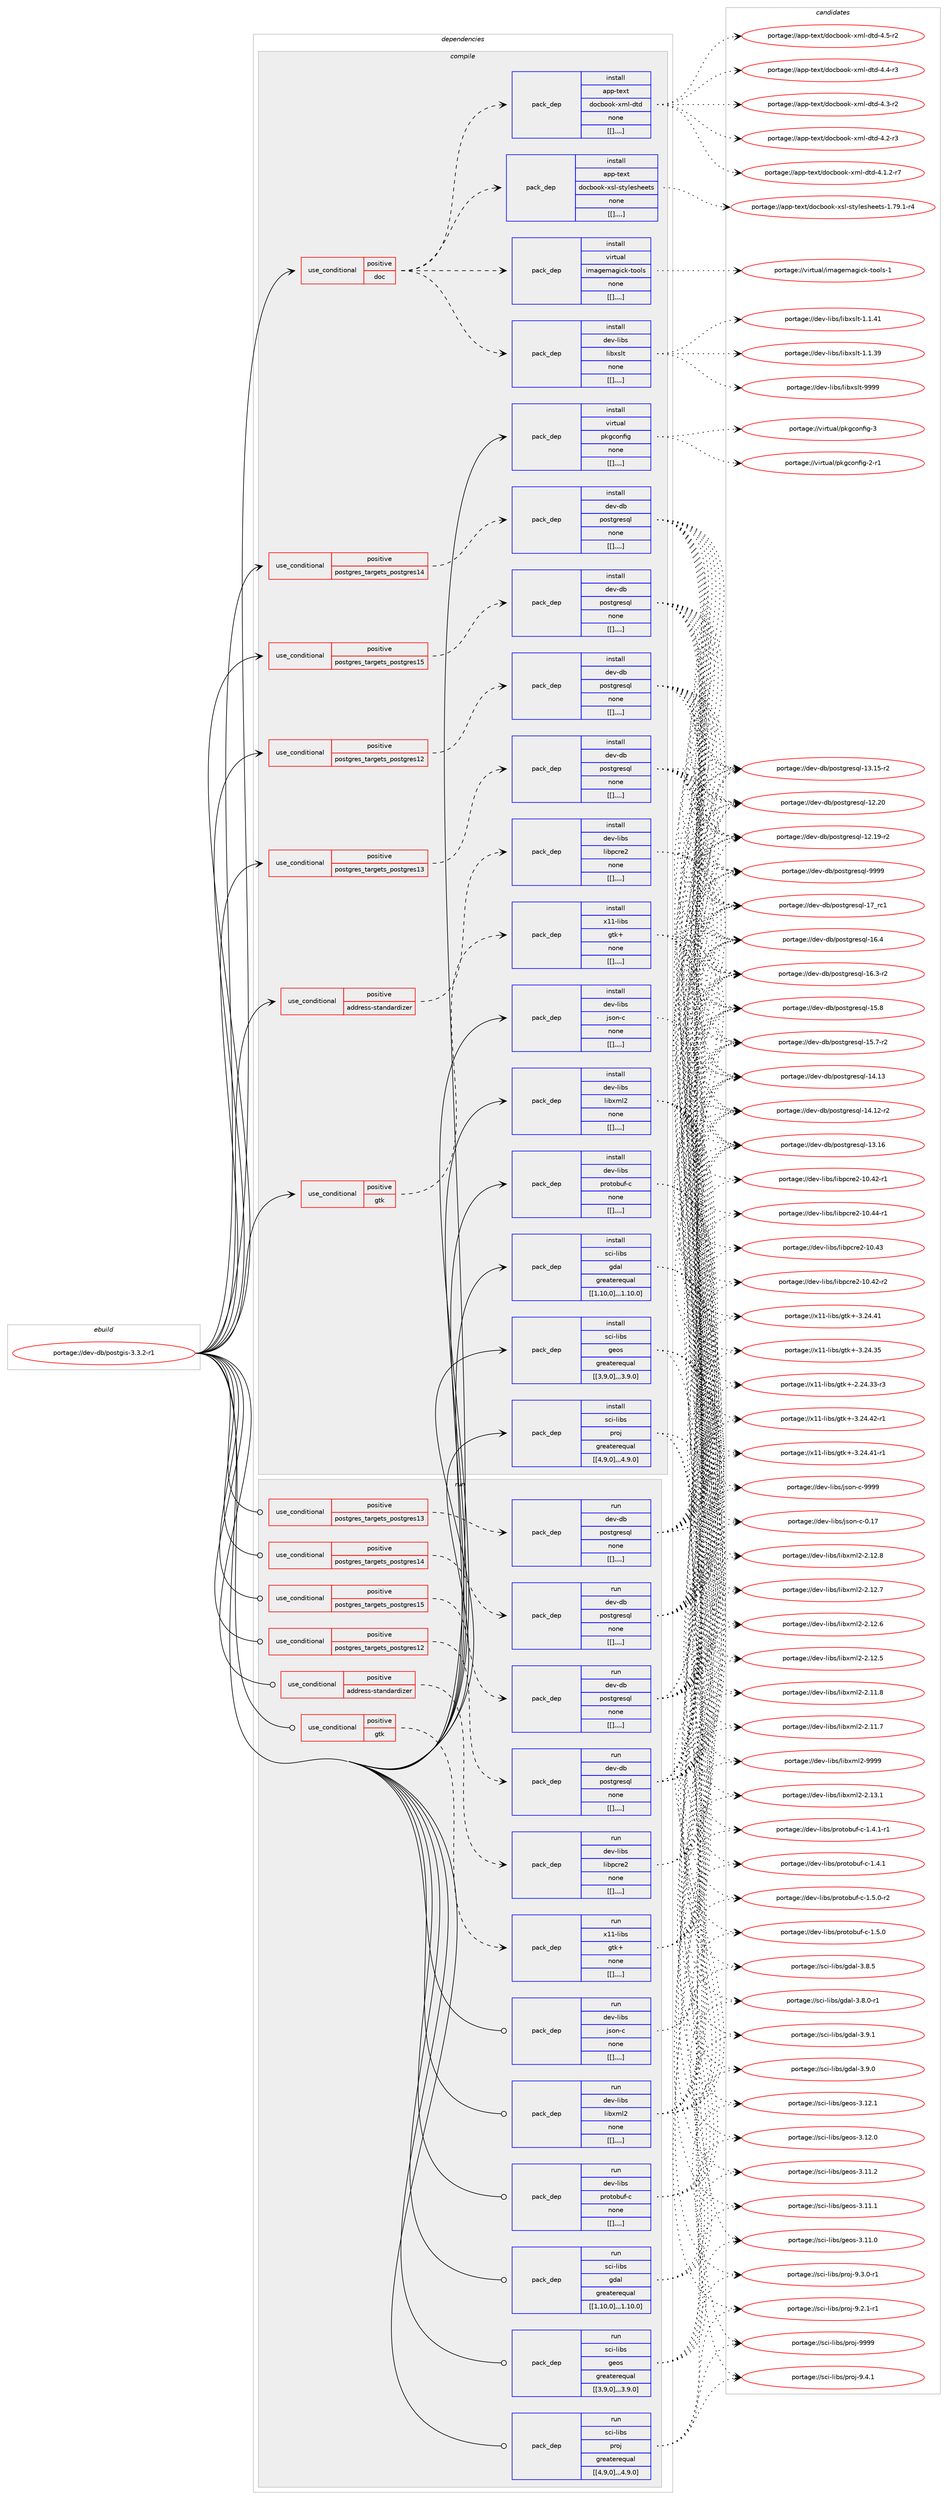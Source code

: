 digraph prolog {

# *************
# Graph options
# *************

newrank=true;
concentrate=true;
compound=true;
graph [rankdir=LR,fontname=Helvetica,fontsize=10,ranksep=1.5];#, ranksep=2.5, nodesep=0.2];
edge  [arrowhead=vee];
node  [fontname=Helvetica,fontsize=10];

# **********
# The ebuild
# **********

subgraph cluster_leftcol {
color=gray;
label=<<i>ebuild</i>>;
id [label="portage://dev-db/postgis-3.3.2-r1", color=red, width=4, href="../dev-db/postgis-3.3.2-r1.svg"];
}

# ****************
# The dependencies
# ****************

subgraph cluster_midcol {
color=gray;
label=<<i>dependencies</i>>;
subgraph cluster_compile {
fillcolor="#eeeeee";
style=filled;
label=<<i>compile</i>>;
subgraph cond18303 {
dependency69371 [label=<<TABLE BORDER="0" CELLBORDER="1" CELLSPACING="0" CELLPADDING="4"><TR><TD ROWSPAN="3" CELLPADDING="10">use_conditional</TD></TR><TR><TD>positive</TD></TR><TR><TD>address-standardizer</TD></TR></TABLE>>, shape=none, color=red];
subgraph pack50121 {
dependency69372 [label=<<TABLE BORDER="0" CELLBORDER="1" CELLSPACING="0" CELLPADDING="4" WIDTH="220"><TR><TD ROWSPAN="6" CELLPADDING="30">pack_dep</TD></TR><TR><TD WIDTH="110">install</TD></TR><TR><TD>dev-libs</TD></TR><TR><TD>libpcre2</TD></TR><TR><TD>none</TD></TR><TR><TD>[[],,,,]</TD></TR></TABLE>>, shape=none, color=blue];
}
dependency69371:e -> dependency69372:w [weight=20,style="dashed",arrowhead="vee"];
}
id:e -> dependency69371:w [weight=20,style="solid",arrowhead="vee"];
subgraph cond18304 {
dependency69373 [label=<<TABLE BORDER="0" CELLBORDER="1" CELLSPACING="0" CELLPADDING="4"><TR><TD ROWSPAN="3" CELLPADDING="10">use_conditional</TD></TR><TR><TD>positive</TD></TR><TR><TD>doc</TD></TR></TABLE>>, shape=none, color=red];
subgraph pack50122 {
dependency69374 [label=<<TABLE BORDER="0" CELLBORDER="1" CELLSPACING="0" CELLPADDING="4" WIDTH="220"><TR><TD ROWSPAN="6" CELLPADDING="30">pack_dep</TD></TR><TR><TD WIDTH="110">install</TD></TR><TR><TD>app-text</TD></TR><TR><TD>docbook-xsl-stylesheets</TD></TR><TR><TD>none</TD></TR><TR><TD>[[],,,,]</TD></TR></TABLE>>, shape=none, color=blue];
}
dependency69373:e -> dependency69374:w [weight=20,style="dashed",arrowhead="vee"];
subgraph pack50123 {
dependency69375 [label=<<TABLE BORDER="0" CELLBORDER="1" CELLSPACING="0" CELLPADDING="4" WIDTH="220"><TR><TD ROWSPAN="6" CELLPADDING="30">pack_dep</TD></TR><TR><TD WIDTH="110">install</TD></TR><TR><TD>app-text</TD></TR><TR><TD>docbook-xml-dtd</TD></TR><TR><TD>none</TD></TR><TR><TD>[[],,,,]</TD></TR></TABLE>>, shape=none, color=blue];
}
dependency69373:e -> dependency69375:w [weight=20,style="dashed",arrowhead="vee"];
subgraph pack50124 {
dependency69376 [label=<<TABLE BORDER="0" CELLBORDER="1" CELLSPACING="0" CELLPADDING="4" WIDTH="220"><TR><TD ROWSPAN="6" CELLPADDING="30">pack_dep</TD></TR><TR><TD WIDTH="110">install</TD></TR><TR><TD>dev-libs</TD></TR><TR><TD>libxslt</TD></TR><TR><TD>none</TD></TR><TR><TD>[[],,,,]</TD></TR></TABLE>>, shape=none, color=blue];
}
dependency69373:e -> dependency69376:w [weight=20,style="dashed",arrowhead="vee"];
subgraph pack50125 {
dependency69377 [label=<<TABLE BORDER="0" CELLBORDER="1" CELLSPACING="0" CELLPADDING="4" WIDTH="220"><TR><TD ROWSPAN="6" CELLPADDING="30">pack_dep</TD></TR><TR><TD WIDTH="110">install</TD></TR><TR><TD>virtual</TD></TR><TR><TD>imagemagick-tools</TD></TR><TR><TD>none</TD></TR><TR><TD>[[],,,,]</TD></TR></TABLE>>, shape=none, color=blue];
}
dependency69373:e -> dependency69377:w [weight=20,style="dashed",arrowhead="vee"];
}
id:e -> dependency69373:w [weight=20,style="solid",arrowhead="vee"];
subgraph cond18305 {
dependency69378 [label=<<TABLE BORDER="0" CELLBORDER="1" CELLSPACING="0" CELLPADDING="4"><TR><TD ROWSPAN="3" CELLPADDING="10">use_conditional</TD></TR><TR><TD>positive</TD></TR><TR><TD>gtk</TD></TR></TABLE>>, shape=none, color=red];
subgraph pack50126 {
dependency69379 [label=<<TABLE BORDER="0" CELLBORDER="1" CELLSPACING="0" CELLPADDING="4" WIDTH="220"><TR><TD ROWSPAN="6" CELLPADDING="30">pack_dep</TD></TR><TR><TD WIDTH="110">install</TD></TR><TR><TD>x11-libs</TD></TR><TR><TD>gtk+</TD></TR><TR><TD>none</TD></TR><TR><TD>[[],,,,]</TD></TR></TABLE>>, shape=none, color=blue];
}
dependency69378:e -> dependency69379:w [weight=20,style="dashed",arrowhead="vee"];
}
id:e -> dependency69378:w [weight=20,style="solid",arrowhead="vee"];
subgraph cond18306 {
dependency69380 [label=<<TABLE BORDER="0" CELLBORDER="1" CELLSPACING="0" CELLPADDING="4"><TR><TD ROWSPAN="3" CELLPADDING="10">use_conditional</TD></TR><TR><TD>positive</TD></TR><TR><TD>postgres_targets_postgres12</TD></TR></TABLE>>, shape=none, color=red];
subgraph pack50127 {
dependency69381 [label=<<TABLE BORDER="0" CELLBORDER="1" CELLSPACING="0" CELLPADDING="4" WIDTH="220"><TR><TD ROWSPAN="6" CELLPADDING="30">pack_dep</TD></TR><TR><TD WIDTH="110">install</TD></TR><TR><TD>dev-db</TD></TR><TR><TD>postgresql</TD></TR><TR><TD>none</TD></TR><TR><TD>[[],,,,]</TD></TR></TABLE>>, shape=none, color=blue];
}
dependency69380:e -> dependency69381:w [weight=20,style="dashed",arrowhead="vee"];
}
id:e -> dependency69380:w [weight=20,style="solid",arrowhead="vee"];
subgraph cond18307 {
dependency69382 [label=<<TABLE BORDER="0" CELLBORDER="1" CELLSPACING="0" CELLPADDING="4"><TR><TD ROWSPAN="3" CELLPADDING="10">use_conditional</TD></TR><TR><TD>positive</TD></TR><TR><TD>postgres_targets_postgres13</TD></TR></TABLE>>, shape=none, color=red];
subgraph pack50128 {
dependency69383 [label=<<TABLE BORDER="0" CELLBORDER="1" CELLSPACING="0" CELLPADDING="4" WIDTH="220"><TR><TD ROWSPAN="6" CELLPADDING="30">pack_dep</TD></TR><TR><TD WIDTH="110">install</TD></TR><TR><TD>dev-db</TD></TR><TR><TD>postgresql</TD></TR><TR><TD>none</TD></TR><TR><TD>[[],,,,]</TD></TR></TABLE>>, shape=none, color=blue];
}
dependency69382:e -> dependency69383:w [weight=20,style="dashed",arrowhead="vee"];
}
id:e -> dependency69382:w [weight=20,style="solid",arrowhead="vee"];
subgraph cond18308 {
dependency69384 [label=<<TABLE BORDER="0" CELLBORDER="1" CELLSPACING="0" CELLPADDING="4"><TR><TD ROWSPAN="3" CELLPADDING="10">use_conditional</TD></TR><TR><TD>positive</TD></TR><TR><TD>postgres_targets_postgres14</TD></TR></TABLE>>, shape=none, color=red];
subgraph pack50129 {
dependency69385 [label=<<TABLE BORDER="0" CELLBORDER="1" CELLSPACING="0" CELLPADDING="4" WIDTH="220"><TR><TD ROWSPAN="6" CELLPADDING="30">pack_dep</TD></TR><TR><TD WIDTH="110">install</TD></TR><TR><TD>dev-db</TD></TR><TR><TD>postgresql</TD></TR><TR><TD>none</TD></TR><TR><TD>[[],,,,]</TD></TR></TABLE>>, shape=none, color=blue];
}
dependency69384:e -> dependency69385:w [weight=20,style="dashed",arrowhead="vee"];
}
id:e -> dependency69384:w [weight=20,style="solid",arrowhead="vee"];
subgraph cond18309 {
dependency69386 [label=<<TABLE BORDER="0" CELLBORDER="1" CELLSPACING="0" CELLPADDING="4"><TR><TD ROWSPAN="3" CELLPADDING="10">use_conditional</TD></TR><TR><TD>positive</TD></TR><TR><TD>postgres_targets_postgres15</TD></TR></TABLE>>, shape=none, color=red];
subgraph pack50130 {
dependency69387 [label=<<TABLE BORDER="0" CELLBORDER="1" CELLSPACING="0" CELLPADDING="4" WIDTH="220"><TR><TD ROWSPAN="6" CELLPADDING="30">pack_dep</TD></TR><TR><TD WIDTH="110">install</TD></TR><TR><TD>dev-db</TD></TR><TR><TD>postgresql</TD></TR><TR><TD>none</TD></TR><TR><TD>[[],,,,]</TD></TR></TABLE>>, shape=none, color=blue];
}
dependency69386:e -> dependency69387:w [weight=20,style="dashed",arrowhead="vee"];
}
id:e -> dependency69386:w [weight=20,style="solid",arrowhead="vee"];
subgraph pack50131 {
dependency69388 [label=<<TABLE BORDER="0" CELLBORDER="1" CELLSPACING="0" CELLPADDING="4" WIDTH="220"><TR><TD ROWSPAN="6" CELLPADDING="30">pack_dep</TD></TR><TR><TD WIDTH="110">install</TD></TR><TR><TD>dev-libs</TD></TR><TR><TD>json-c</TD></TR><TR><TD>none</TD></TR><TR><TD>[[],,,,]</TD></TR></TABLE>>, shape=none, color=blue];
}
id:e -> dependency69388:w [weight=20,style="solid",arrowhead="vee"];
subgraph pack50132 {
dependency69389 [label=<<TABLE BORDER="0" CELLBORDER="1" CELLSPACING="0" CELLPADDING="4" WIDTH="220"><TR><TD ROWSPAN="6" CELLPADDING="30">pack_dep</TD></TR><TR><TD WIDTH="110">install</TD></TR><TR><TD>dev-libs</TD></TR><TR><TD>libxml2</TD></TR><TR><TD>none</TD></TR><TR><TD>[[],,,,]</TD></TR></TABLE>>, shape=none, color=blue];
}
id:e -> dependency69389:w [weight=20,style="solid",arrowhead="vee"];
subgraph pack50133 {
dependency69390 [label=<<TABLE BORDER="0" CELLBORDER="1" CELLSPACING="0" CELLPADDING="4" WIDTH="220"><TR><TD ROWSPAN="6" CELLPADDING="30">pack_dep</TD></TR><TR><TD WIDTH="110">install</TD></TR><TR><TD>dev-libs</TD></TR><TR><TD>protobuf-c</TD></TR><TR><TD>none</TD></TR><TR><TD>[[],,,,]</TD></TR></TABLE>>, shape=none, color=blue];
}
id:e -> dependency69390:w [weight=20,style="solid",arrowhead="vee"];
subgraph pack50134 {
dependency69391 [label=<<TABLE BORDER="0" CELLBORDER="1" CELLSPACING="0" CELLPADDING="4" WIDTH="220"><TR><TD ROWSPAN="6" CELLPADDING="30">pack_dep</TD></TR><TR><TD WIDTH="110">install</TD></TR><TR><TD>sci-libs</TD></TR><TR><TD>gdal</TD></TR><TR><TD>greaterequal</TD></TR><TR><TD>[[1,10,0],,,1.10.0]</TD></TR></TABLE>>, shape=none, color=blue];
}
id:e -> dependency69391:w [weight=20,style="solid",arrowhead="vee"];
subgraph pack50135 {
dependency69392 [label=<<TABLE BORDER="0" CELLBORDER="1" CELLSPACING="0" CELLPADDING="4" WIDTH="220"><TR><TD ROWSPAN="6" CELLPADDING="30">pack_dep</TD></TR><TR><TD WIDTH="110">install</TD></TR><TR><TD>sci-libs</TD></TR><TR><TD>geos</TD></TR><TR><TD>greaterequal</TD></TR><TR><TD>[[3,9,0],,,3.9.0]</TD></TR></TABLE>>, shape=none, color=blue];
}
id:e -> dependency69392:w [weight=20,style="solid",arrowhead="vee"];
subgraph pack50136 {
dependency69393 [label=<<TABLE BORDER="0" CELLBORDER="1" CELLSPACING="0" CELLPADDING="4" WIDTH="220"><TR><TD ROWSPAN="6" CELLPADDING="30">pack_dep</TD></TR><TR><TD WIDTH="110">install</TD></TR><TR><TD>sci-libs</TD></TR><TR><TD>proj</TD></TR><TR><TD>greaterequal</TD></TR><TR><TD>[[4,9,0],,,4.9.0]</TD></TR></TABLE>>, shape=none, color=blue];
}
id:e -> dependency69393:w [weight=20,style="solid",arrowhead="vee"];
subgraph pack50137 {
dependency69394 [label=<<TABLE BORDER="0" CELLBORDER="1" CELLSPACING="0" CELLPADDING="4" WIDTH="220"><TR><TD ROWSPAN="6" CELLPADDING="30">pack_dep</TD></TR><TR><TD WIDTH="110">install</TD></TR><TR><TD>virtual</TD></TR><TR><TD>pkgconfig</TD></TR><TR><TD>none</TD></TR><TR><TD>[[],,,,]</TD></TR></TABLE>>, shape=none, color=blue];
}
id:e -> dependency69394:w [weight=20,style="solid",arrowhead="vee"];
}
subgraph cluster_compileandrun {
fillcolor="#eeeeee";
style=filled;
label=<<i>compile and run</i>>;
}
subgraph cluster_run {
fillcolor="#eeeeee";
style=filled;
label=<<i>run</i>>;
subgraph cond18310 {
dependency69395 [label=<<TABLE BORDER="0" CELLBORDER="1" CELLSPACING="0" CELLPADDING="4"><TR><TD ROWSPAN="3" CELLPADDING="10">use_conditional</TD></TR><TR><TD>positive</TD></TR><TR><TD>address-standardizer</TD></TR></TABLE>>, shape=none, color=red];
subgraph pack50138 {
dependency69396 [label=<<TABLE BORDER="0" CELLBORDER="1" CELLSPACING="0" CELLPADDING="4" WIDTH="220"><TR><TD ROWSPAN="6" CELLPADDING="30">pack_dep</TD></TR><TR><TD WIDTH="110">run</TD></TR><TR><TD>dev-libs</TD></TR><TR><TD>libpcre2</TD></TR><TR><TD>none</TD></TR><TR><TD>[[],,,,]</TD></TR></TABLE>>, shape=none, color=blue];
}
dependency69395:e -> dependency69396:w [weight=20,style="dashed",arrowhead="vee"];
}
id:e -> dependency69395:w [weight=20,style="solid",arrowhead="odot"];
subgraph cond18311 {
dependency69397 [label=<<TABLE BORDER="0" CELLBORDER="1" CELLSPACING="0" CELLPADDING="4"><TR><TD ROWSPAN="3" CELLPADDING="10">use_conditional</TD></TR><TR><TD>positive</TD></TR><TR><TD>gtk</TD></TR></TABLE>>, shape=none, color=red];
subgraph pack50139 {
dependency69398 [label=<<TABLE BORDER="0" CELLBORDER="1" CELLSPACING="0" CELLPADDING="4" WIDTH="220"><TR><TD ROWSPAN="6" CELLPADDING="30">pack_dep</TD></TR><TR><TD WIDTH="110">run</TD></TR><TR><TD>x11-libs</TD></TR><TR><TD>gtk+</TD></TR><TR><TD>none</TD></TR><TR><TD>[[],,,,]</TD></TR></TABLE>>, shape=none, color=blue];
}
dependency69397:e -> dependency69398:w [weight=20,style="dashed",arrowhead="vee"];
}
id:e -> dependency69397:w [weight=20,style="solid",arrowhead="odot"];
subgraph cond18312 {
dependency69399 [label=<<TABLE BORDER="0" CELLBORDER="1" CELLSPACING="0" CELLPADDING="4"><TR><TD ROWSPAN="3" CELLPADDING="10">use_conditional</TD></TR><TR><TD>positive</TD></TR><TR><TD>postgres_targets_postgres12</TD></TR></TABLE>>, shape=none, color=red];
subgraph pack50140 {
dependency69400 [label=<<TABLE BORDER="0" CELLBORDER="1" CELLSPACING="0" CELLPADDING="4" WIDTH="220"><TR><TD ROWSPAN="6" CELLPADDING="30">pack_dep</TD></TR><TR><TD WIDTH="110">run</TD></TR><TR><TD>dev-db</TD></TR><TR><TD>postgresql</TD></TR><TR><TD>none</TD></TR><TR><TD>[[],,,,]</TD></TR></TABLE>>, shape=none, color=blue];
}
dependency69399:e -> dependency69400:w [weight=20,style="dashed",arrowhead="vee"];
}
id:e -> dependency69399:w [weight=20,style="solid",arrowhead="odot"];
subgraph cond18313 {
dependency69401 [label=<<TABLE BORDER="0" CELLBORDER="1" CELLSPACING="0" CELLPADDING="4"><TR><TD ROWSPAN="3" CELLPADDING="10">use_conditional</TD></TR><TR><TD>positive</TD></TR><TR><TD>postgres_targets_postgres13</TD></TR></TABLE>>, shape=none, color=red];
subgraph pack50141 {
dependency69402 [label=<<TABLE BORDER="0" CELLBORDER="1" CELLSPACING="0" CELLPADDING="4" WIDTH="220"><TR><TD ROWSPAN="6" CELLPADDING="30">pack_dep</TD></TR><TR><TD WIDTH="110">run</TD></TR><TR><TD>dev-db</TD></TR><TR><TD>postgresql</TD></TR><TR><TD>none</TD></TR><TR><TD>[[],,,,]</TD></TR></TABLE>>, shape=none, color=blue];
}
dependency69401:e -> dependency69402:w [weight=20,style="dashed",arrowhead="vee"];
}
id:e -> dependency69401:w [weight=20,style="solid",arrowhead="odot"];
subgraph cond18314 {
dependency69403 [label=<<TABLE BORDER="0" CELLBORDER="1" CELLSPACING="0" CELLPADDING="4"><TR><TD ROWSPAN="3" CELLPADDING="10">use_conditional</TD></TR><TR><TD>positive</TD></TR><TR><TD>postgres_targets_postgres14</TD></TR></TABLE>>, shape=none, color=red];
subgraph pack50142 {
dependency69404 [label=<<TABLE BORDER="0" CELLBORDER="1" CELLSPACING="0" CELLPADDING="4" WIDTH="220"><TR><TD ROWSPAN="6" CELLPADDING="30">pack_dep</TD></TR><TR><TD WIDTH="110">run</TD></TR><TR><TD>dev-db</TD></TR><TR><TD>postgresql</TD></TR><TR><TD>none</TD></TR><TR><TD>[[],,,,]</TD></TR></TABLE>>, shape=none, color=blue];
}
dependency69403:e -> dependency69404:w [weight=20,style="dashed",arrowhead="vee"];
}
id:e -> dependency69403:w [weight=20,style="solid",arrowhead="odot"];
subgraph cond18315 {
dependency69405 [label=<<TABLE BORDER="0" CELLBORDER="1" CELLSPACING="0" CELLPADDING="4"><TR><TD ROWSPAN="3" CELLPADDING="10">use_conditional</TD></TR><TR><TD>positive</TD></TR><TR><TD>postgres_targets_postgres15</TD></TR></TABLE>>, shape=none, color=red];
subgraph pack50143 {
dependency69406 [label=<<TABLE BORDER="0" CELLBORDER="1" CELLSPACING="0" CELLPADDING="4" WIDTH="220"><TR><TD ROWSPAN="6" CELLPADDING="30">pack_dep</TD></TR><TR><TD WIDTH="110">run</TD></TR><TR><TD>dev-db</TD></TR><TR><TD>postgresql</TD></TR><TR><TD>none</TD></TR><TR><TD>[[],,,,]</TD></TR></TABLE>>, shape=none, color=blue];
}
dependency69405:e -> dependency69406:w [weight=20,style="dashed",arrowhead="vee"];
}
id:e -> dependency69405:w [weight=20,style="solid",arrowhead="odot"];
subgraph pack50144 {
dependency69407 [label=<<TABLE BORDER="0" CELLBORDER="1" CELLSPACING="0" CELLPADDING="4" WIDTH="220"><TR><TD ROWSPAN="6" CELLPADDING="30">pack_dep</TD></TR><TR><TD WIDTH="110">run</TD></TR><TR><TD>dev-libs</TD></TR><TR><TD>json-c</TD></TR><TR><TD>none</TD></TR><TR><TD>[[],,,,]</TD></TR></TABLE>>, shape=none, color=blue];
}
id:e -> dependency69407:w [weight=20,style="solid",arrowhead="odot"];
subgraph pack50145 {
dependency69408 [label=<<TABLE BORDER="0" CELLBORDER="1" CELLSPACING="0" CELLPADDING="4" WIDTH="220"><TR><TD ROWSPAN="6" CELLPADDING="30">pack_dep</TD></TR><TR><TD WIDTH="110">run</TD></TR><TR><TD>dev-libs</TD></TR><TR><TD>libxml2</TD></TR><TR><TD>none</TD></TR><TR><TD>[[],,,,]</TD></TR></TABLE>>, shape=none, color=blue];
}
id:e -> dependency69408:w [weight=20,style="solid",arrowhead="odot"];
subgraph pack50146 {
dependency69409 [label=<<TABLE BORDER="0" CELLBORDER="1" CELLSPACING="0" CELLPADDING="4" WIDTH="220"><TR><TD ROWSPAN="6" CELLPADDING="30">pack_dep</TD></TR><TR><TD WIDTH="110">run</TD></TR><TR><TD>dev-libs</TD></TR><TR><TD>protobuf-c</TD></TR><TR><TD>none</TD></TR><TR><TD>[[],,,,]</TD></TR></TABLE>>, shape=none, color=blue];
}
id:e -> dependency69409:w [weight=20,style="solid",arrowhead="odot"];
subgraph pack50147 {
dependency69410 [label=<<TABLE BORDER="0" CELLBORDER="1" CELLSPACING="0" CELLPADDING="4" WIDTH="220"><TR><TD ROWSPAN="6" CELLPADDING="30">pack_dep</TD></TR><TR><TD WIDTH="110">run</TD></TR><TR><TD>sci-libs</TD></TR><TR><TD>gdal</TD></TR><TR><TD>greaterequal</TD></TR><TR><TD>[[1,10,0],,,1.10.0]</TD></TR></TABLE>>, shape=none, color=blue];
}
id:e -> dependency69410:w [weight=20,style="solid",arrowhead="odot"];
subgraph pack50148 {
dependency69411 [label=<<TABLE BORDER="0" CELLBORDER="1" CELLSPACING="0" CELLPADDING="4" WIDTH="220"><TR><TD ROWSPAN="6" CELLPADDING="30">pack_dep</TD></TR><TR><TD WIDTH="110">run</TD></TR><TR><TD>sci-libs</TD></TR><TR><TD>geos</TD></TR><TR><TD>greaterequal</TD></TR><TR><TD>[[3,9,0],,,3.9.0]</TD></TR></TABLE>>, shape=none, color=blue];
}
id:e -> dependency69411:w [weight=20,style="solid",arrowhead="odot"];
subgraph pack50149 {
dependency69412 [label=<<TABLE BORDER="0" CELLBORDER="1" CELLSPACING="0" CELLPADDING="4" WIDTH="220"><TR><TD ROWSPAN="6" CELLPADDING="30">pack_dep</TD></TR><TR><TD WIDTH="110">run</TD></TR><TR><TD>sci-libs</TD></TR><TR><TD>proj</TD></TR><TR><TD>greaterequal</TD></TR><TR><TD>[[4,9,0],,,4.9.0]</TD></TR></TABLE>>, shape=none, color=blue];
}
id:e -> dependency69412:w [weight=20,style="solid",arrowhead="odot"];
}
}

# **************
# The candidates
# **************

subgraph cluster_choices {
rank=same;
color=gray;
label=<<i>candidates</i>>;

subgraph choice50121 {
color=black;
nodesep=1;
choice1001011184510810598115471081059811299114101504549484652524511449 [label="portage://dev-libs/libpcre2-10.44-r1", color=red, width=4,href="../dev-libs/libpcre2-10.44-r1.svg"];
choice100101118451081059811547108105981129911410150454948465251 [label="portage://dev-libs/libpcre2-10.43", color=red, width=4,href="../dev-libs/libpcre2-10.43.svg"];
choice1001011184510810598115471081059811299114101504549484652504511450 [label="portage://dev-libs/libpcre2-10.42-r2", color=red, width=4,href="../dev-libs/libpcre2-10.42-r2.svg"];
choice1001011184510810598115471081059811299114101504549484652504511449 [label="portage://dev-libs/libpcre2-10.42-r1", color=red, width=4,href="../dev-libs/libpcre2-10.42-r1.svg"];
dependency69372:e -> choice1001011184510810598115471081059811299114101504549484652524511449:w [style=dotted,weight="100"];
dependency69372:e -> choice100101118451081059811547108105981129911410150454948465251:w [style=dotted,weight="100"];
dependency69372:e -> choice1001011184510810598115471081059811299114101504549484652504511450:w [style=dotted,weight="100"];
dependency69372:e -> choice1001011184510810598115471081059811299114101504549484652504511449:w [style=dotted,weight="100"];
}
subgraph choice50122 {
color=black;
nodesep=1;
choice97112112451161011201164710011199981111111074512011510845115116121108101115104101101116115454946555746494511452 [label="portage://app-text/docbook-xsl-stylesheets-1.79.1-r4", color=red, width=4,href="../app-text/docbook-xsl-stylesheets-1.79.1-r4.svg"];
dependency69374:e -> choice97112112451161011201164710011199981111111074512011510845115116121108101115104101101116115454946555746494511452:w [style=dotted,weight="100"];
}
subgraph choice50123 {
color=black;
nodesep=1;
choice97112112451161011201164710011199981111111074512010910845100116100455246534511450 [label="portage://app-text/docbook-xml-dtd-4.5-r2", color=red, width=4,href="../app-text/docbook-xml-dtd-4.5-r2.svg"];
choice97112112451161011201164710011199981111111074512010910845100116100455246524511451 [label="portage://app-text/docbook-xml-dtd-4.4-r3", color=red, width=4,href="../app-text/docbook-xml-dtd-4.4-r3.svg"];
choice97112112451161011201164710011199981111111074512010910845100116100455246514511450 [label="portage://app-text/docbook-xml-dtd-4.3-r2", color=red, width=4,href="../app-text/docbook-xml-dtd-4.3-r2.svg"];
choice97112112451161011201164710011199981111111074512010910845100116100455246504511451 [label="portage://app-text/docbook-xml-dtd-4.2-r3", color=red, width=4,href="../app-text/docbook-xml-dtd-4.2-r3.svg"];
choice971121124511610112011647100111999811111110745120109108451001161004552464946504511455 [label="portage://app-text/docbook-xml-dtd-4.1.2-r7", color=red, width=4,href="../app-text/docbook-xml-dtd-4.1.2-r7.svg"];
dependency69375:e -> choice97112112451161011201164710011199981111111074512010910845100116100455246534511450:w [style=dotted,weight="100"];
dependency69375:e -> choice97112112451161011201164710011199981111111074512010910845100116100455246524511451:w [style=dotted,weight="100"];
dependency69375:e -> choice97112112451161011201164710011199981111111074512010910845100116100455246514511450:w [style=dotted,weight="100"];
dependency69375:e -> choice97112112451161011201164710011199981111111074512010910845100116100455246504511451:w [style=dotted,weight="100"];
dependency69375:e -> choice971121124511610112011647100111999811111110745120109108451001161004552464946504511455:w [style=dotted,weight="100"];
}
subgraph choice50124 {
color=black;
nodesep=1;
choice100101118451081059811547108105981201151081164557575757 [label="portage://dev-libs/libxslt-9999", color=red, width=4,href="../dev-libs/libxslt-9999.svg"];
choice1001011184510810598115471081059812011510811645494649465249 [label="portage://dev-libs/libxslt-1.1.41", color=red, width=4,href="../dev-libs/libxslt-1.1.41.svg"];
choice1001011184510810598115471081059812011510811645494649465157 [label="portage://dev-libs/libxslt-1.1.39", color=red, width=4,href="../dev-libs/libxslt-1.1.39.svg"];
dependency69376:e -> choice100101118451081059811547108105981201151081164557575757:w [style=dotted,weight="100"];
dependency69376:e -> choice1001011184510810598115471081059812011510811645494649465249:w [style=dotted,weight="100"];
dependency69376:e -> choice1001011184510810598115471081059812011510811645494649465157:w [style=dotted,weight="100"];
}
subgraph choice50125 {
color=black;
nodesep=1;
choice1181051141161179710847105109971031011099710310599107451161111111081154549 [label="portage://virtual/imagemagick-tools-1", color=red, width=4,href="../virtual/imagemagick-tools-1.svg"];
dependency69377:e -> choice1181051141161179710847105109971031011099710310599107451161111111081154549:w [style=dotted,weight="100"];
}
subgraph choice50126 {
color=black;
nodesep=1;
choice12049494510810598115471031161074345514650524652504511449 [label="portage://x11-libs/gtk+-3.24.42-r1", color=red, width=4,href="../x11-libs/gtk+-3.24.42-r1.svg"];
choice12049494510810598115471031161074345514650524652494511449 [label="portage://x11-libs/gtk+-3.24.41-r1", color=red, width=4,href="../x11-libs/gtk+-3.24.41-r1.svg"];
choice1204949451081059811547103116107434551465052465249 [label="portage://x11-libs/gtk+-3.24.41", color=red, width=4,href="../x11-libs/gtk+-3.24.41.svg"];
choice1204949451081059811547103116107434551465052465153 [label="portage://x11-libs/gtk+-3.24.35", color=red, width=4,href="../x11-libs/gtk+-3.24.35.svg"];
choice12049494510810598115471031161074345504650524651514511451 [label="portage://x11-libs/gtk+-2.24.33-r3", color=red, width=4,href="../x11-libs/gtk+-2.24.33-r3.svg"];
dependency69379:e -> choice12049494510810598115471031161074345514650524652504511449:w [style=dotted,weight="100"];
dependency69379:e -> choice12049494510810598115471031161074345514650524652494511449:w [style=dotted,weight="100"];
dependency69379:e -> choice1204949451081059811547103116107434551465052465249:w [style=dotted,weight="100"];
dependency69379:e -> choice1204949451081059811547103116107434551465052465153:w [style=dotted,weight="100"];
dependency69379:e -> choice12049494510810598115471031161074345504650524651514511451:w [style=dotted,weight="100"];
}
subgraph choice50127 {
color=black;
nodesep=1;
choice1001011184510098471121111151161031141011151131084557575757 [label="portage://dev-db/postgresql-9999", color=red, width=4,href="../dev-db/postgresql-9999.svg"];
choice100101118451009847112111115116103114101115113108454955951149949 [label="portage://dev-db/postgresql-17_rc1", color=red, width=4,href="../dev-db/postgresql-17_rc1.svg"];
choice1001011184510098471121111151161031141011151131084549544652 [label="portage://dev-db/postgresql-16.4", color=red, width=4,href="../dev-db/postgresql-16.4.svg"];
choice10010111845100984711211111511610311410111511310845495446514511450 [label="portage://dev-db/postgresql-16.3-r2", color=red, width=4,href="../dev-db/postgresql-16.3-r2.svg"];
choice1001011184510098471121111151161031141011151131084549534656 [label="portage://dev-db/postgresql-15.8", color=red, width=4,href="../dev-db/postgresql-15.8.svg"];
choice10010111845100984711211111511610311410111511310845495346554511450 [label="portage://dev-db/postgresql-15.7-r2", color=red, width=4,href="../dev-db/postgresql-15.7-r2.svg"];
choice100101118451009847112111115116103114101115113108454952464951 [label="portage://dev-db/postgresql-14.13", color=red, width=4,href="../dev-db/postgresql-14.13.svg"];
choice1001011184510098471121111151161031141011151131084549524649504511450 [label="portage://dev-db/postgresql-14.12-r2", color=red, width=4,href="../dev-db/postgresql-14.12-r2.svg"];
choice100101118451009847112111115116103114101115113108454951464954 [label="portage://dev-db/postgresql-13.16", color=red, width=4,href="../dev-db/postgresql-13.16.svg"];
choice1001011184510098471121111151161031141011151131084549514649534511450 [label="portage://dev-db/postgresql-13.15-r2", color=red, width=4,href="../dev-db/postgresql-13.15-r2.svg"];
choice100101118451009847112111115116103114101115113108454950465048 [label="portage://dev-db/postgresql-12.20", color=red, width=4,href="../dev-db/postgresql-12.20.svg"];
choice1001011184510098471121111151161031141011151131084549504649574511450 [label="portage://dev-db/postgresql-12.19-r2", color=red, width=4,href="../dev-db/postgresql-12.19-r2.svg"];
dependency69381:e -> choice1001011184510098471121111151161031141011151131084557575757:w [style=dotted,weight="100"];
dependency69381:e -> choice100101118451009847112111115116103114101115113108454955951149949:w [style=dotted,weight="100"];
dependency69381:e -> choice1001011184510098471121111151161031141011151131084549544652:w [style=dotted,weight="100"];
dependency69381:e -> choice10010111845100984711211111511610311410111511310845495446514511450:w [style=dotted,weight="100"];
dependency69381:e -> choice1001011184510098471121111151161031141011151131084549534656:w [style=dotted,weight="100"];
dependency69381:e -> choice10010111845100984711211111511610311410111511310845495346554511450:w [style=dotted,weight="100"];
dependency69381:e -> choice100101118451009847112111115116103114101115113108454952464951:w [style=dotted,weight="100"];
dependency69381:e -> choice1001011184510098471121111151161031141011151131084549524649504511450:w [style=dotted,weight="100"];
dependency69381:e -> choice100101118451009847112111115116103114101115113108454951464954:w [style=dotted,weight="100"];
dependency69381:e -> choice1001011184510098471121111151161031141011151131084549514649534511450:w [style=dotted,weight="100"];
dependency69381:e -> choice100101118451009847112111115116103114101115113108454950465048:w [style=dotted,weight="100"];
dependency69381:e -> choice1001011184510098471121111151161031141011151131084549504649574511450:w [style=dotted,weight="100"];
}
subgraph choice50128 {
color=black;
nodesep=1;
choice1001011184510098471121111151161031141011151131084557575757 [label="portage://dev-db/postgresql-9999", color=red, width=4,href="../dev-db/postgresql-9999.svg"];
choice100101118451009847112111115116103114101115113108454955951149949 [label="portage://dev-db/postgresql-17_rc1", color=red, width=4,href="../dev-db/postgresql-17_rc1.svg"];
choice1001011184510098471121111151161031141011151131084549544652 [label="portage://dev-db/postgresql-16.4", color=red, width=4,href="../dev-db/postgresql-16.4.svg"];
choice10010111845100984711211111511610311410111511310845495446514511450 [label="portage://dev-db/postgresql-16.3-r2", color=red, width=4,href="../dev-db/postgresql-16.3-r2.svg"];
choice1001011184510098471121111151161031141011151131084549534656 [label="portage://dev-db/postgresql-15.8", color=red, width=4,href="../dev-db/postgresql-15.8.svg"];
choice10010111845100984711211111511610311410111511310845495346554511450 [label="portage://dev-db/postgresql-15.7-r2", color=red, width=4,href="../dev-db/postgresql-15.7-r2.svg"];
choice100101118451009847112111115116103114101115113108454952464951 [label="portage://dev-db/postgresql-14.13", color=red, width=4,href="../dev-db/postgresql-14.13.svg"];
choice1001011184510098471121111151161031141011151131084549524649504511450 [label="portage://dev-db/postgresql-14.12-r2", color=red, width=4,href="../dev-db/postgresql-14.12-r2.svg"];
choice100101118451009847112111115116103114101115113108454951464954 [label="portage://dev-db/postgresql-13.16", color=red, width=4,href="../dev-db/postgresql-13.16.svg"];
choice1001011184510098471121111151161031141011151131084549514649534511450 [label="portage://dev-db/postgresql-13.15-r2", color=red, width=4,href="../dev-db/postgresql-13.15-r2.svg"];
choice100101118451009847112111115116103114101115113108454950465048 [label="portage://dev-db/postgresql-12.20", color=red, width=4,href="../dev-db/postgresql-12.20.svg"];
choice1001011184510098471121111151161031141011151131084549504649574511450 [label="portage://dev-db/postgresql-12.19-r2", color=red, width=4,href="../dev-db/postgresql-12.19-r2.svg"];
dependency69383:e -> choice1001011184510098471121111151161031141011151131084557575757:w [style=dotted,weight="100"];
dependency69383:e -> choice100101118451009847112111115116103114101115113108454955951149949:w [style=dotted,weight="100"];
dependency69383:e -> choice1001011184510098471121111151161031141011151131084549544652:w [style=dotted,weight="100"];
dependency69383:e -> choice10010111845100984711211111511610311410111511310845495446514511450:w [style=dotted,weight="100"];
dependency69383:e -> choice1001011184510098471121111151161031141011151131084549534656:w [style=dotted,weight="100"];
dependency69383:e -> choice10010111845100984711211111511610311410111511310845495346554511450:w [style=dotted,weight="100"];
dependency69383:e -> choice100101118451009847112111115116103114101115113108454952464951:w [style=dotted,weight="100"];
dependency69383:e -> choice1001011184510098471121111151161031141011151131084549524649504511450:w [style=dotted,weight="100"];
dependency69383:e -> choice100101118451009847112111115116103114101115113108454951464954:w [style=dotted,weight="100"];
dependency69383:e -> choice1001011184510098471121111151161031141011151131084549514649534511450:w [style=dotted,weight="100"];
dependency69383:e -> choice100101118451009847112111115116103114101115113108454950465048:w [style=dotted,weight="100"];
dependency69383:e -> choice1001011184510098471121111151161031141011151131084549504649574511450:w [style=dotted,weight="100"];
}
subgraph choice50129 {
color=black;
nodesep=1;
choice1001011184510098471121111151161031141011151131084557575757 [label="portage://dev-db/postgresql-9999", color=red, width=4,href="../dev-db/postgresql-9999.svg"];
choice100101118451009847112111115116103114101115113108454955951149949 [label="portage://dev-db/postgresql-17_rc1", color=red, width=4,href="../dev-db/postgresql-17_rc1.svg"];
choice1001011184510098471121111151161031141011151131084549544652 [label="portage://dev-db/postgresql-16.4", color=red, width=4,href="../dev-db/postgresql-16.4.svg"];
choice10010111845100984711211111511610311410111511310845495446514511450 [label="portage://dev-db/postgresql-16.3-r2", color=red, width=4,href="../dev-db/postgresql-16.3-r2.svg"];
choice1001011184510098471121111151161031141011151131084549534656 [label="portage://dev-db/postgresql-15.8", color=red, width=4,href="../dev-db/postgresql-15.8.svg"];
choice10010111845100984711211111511610311410111511310845495346554511450 [label="portage://dev-db/postgresql-15.7-r2", color=red, width=4,href="../dev-db/postgresql-15.7-r2.svg"];
choice100101118451009847112111115116103114101115113108454952464951 [label="portage://dev-db/postgresql-14.13", color=red, width=4,href="../dev-db/postgresql-14.13.svg"];
choice1001011184510098471121111151161031141011151131084549524649504511450 [label="portage://dev-db/postgresql-14.12-r2", color=red, width=4,href="../dev-db/postgresql-14.12-r2.svg"];
choice100101118451009847112111115116103114101115113108454951464954 [label="portage://dev-db/postgresql-13.16", color=red, width=4,href="../dev-db/postgresql-13.16.svg"];
choice1001011184510098471121111151161031141011151131084549514649534511450 [label="portage://dev-db/postgresql-13.15-r2", color=red, width=4,href="../dev-db/postgresql-13.15-r2.svg"];
choice100101118451009847112111115116103114101115113108454950465048 [label="portage://dev-db/postgresql-12.20", color=red, width=4,href="../dev-db/postgresql-12.20.svg"];
choice1001011184510098471121111151161031141011151131084549504649574511450 [label="portage://dev-db/postgresql-12.19-r2", color=red, width=4,href="../dev-db/postgresql-12.19-r2.svg"];
dependency69385:e -> choice1001011184510098471121111151161031141011151131084557575757:w [style=dotted,weight="100"];
dependency69385:e -> choice100101118451009847112111115116103114101115113108454955951149949:w [style=dotted,weight="100"];
dependency69385:e -> choice1001011184510098471121111151161031141011151131084549544652:w [style=dotted,weight="100"];
dependency69385:e -> choice10010111845100984711211111511610311410111511310845495446514511450:w [style=dotted,weight="100"];
dependency69385:e -> choice1001011184510098471121111151161031141011151131084549534656:w [style=dotted,weight="100"];
dependency69385:e -> choice10010111845100984711211111511610311410111511310845495346554511450:w [style=dotted,weight="100"];
dependency69385:e -> choice100101118451009847112111115116103114101115113108454952464951:w [style=dotted,weight="100"];
dependency69385:e -> choice1001011184510098471121111151161031141011151131084549524649504511450:w [style=dotted,weight="100"];
dependency69385:e -> choice100101118451009847112111115116103114101115113108454951464954:w [style=dotted,weight="100"];
dependency69385:e -> choice1001011184510098471121111151161031141011151131084549514649534511450:w [style=dotted,weight="100"];
dependency69385:e -> choice100101118451009847112111115116103114101115113108454950465048:w [style=dotted,weight="100"];
dependency69385:e -> choice1001011184510098471121111151161031141011151131084549504649574511450:w [style=dotted,weight="100"];
}
subgraph choice50130 {
color=black;
nodesep=1;
choice1001011184510098471121111151161031141011151131084557575757 [label="portage://dev-db/postgresql-9999", color=red, width=4,href="../dev-db/postgresql-9999.svg"];
choice100101118451009847112111115116103114101115113108454955951149949 [label="portage://dev-db/postgresql-17_rc1", color=red, width=4,href="../dev-db/postgresql-17_rc1.svg"];
choice1001011184510098471121111151161031141011151131084549544652 [label="portage://dev-db/postgresql-16.4", color=red, width=4,href="../dev-db/postgresql-16.4.svg"];
choice10010111845100984711211111511610311410111511310845495446514511450 [label="portage://dev-db/postgresql-16.3-r2", color=red, width=4,href="../dev-db/postgresql-16.3-r2.svg"];
choice1001011184510098471121111151161031141011151131084549534656 [label="portage://dev-db/postgresql-15.8", color=red, width=4,href="../dev-db/postgresql-15.8.svg"];
choice10010111845100984711211111511610311410111511310845495346554511450 [label="portage://dev-db/postgresql-15.7-r2", color=red, width=4,href="../dev-db/postgresql-15.7-r2.svg"];
choice100101118451009847112111115116103114101115113108454952464951 [label="portage://dev-db/postgresql-14.13", color=red, width=4,href="../dev-db/postgresql-14.13.svg"];
choice1001011184510098471121111151161031141011151131084549524649504511450 [label="portage://dev-db/postgresql-14.12-r2", color=red, width=4,href="../dev-db/postgresql-14.12-r2.svg"];
choice100101118451009847112111115116103114101115113108454951464954 [label="portage://dev-db/postgresql-13.16", color=red, width=4,href="../dev-db/postgresql-13.16.svg"];
choice1001011184510098471121111151161031141011151131084549514649534511450 [label="portage://dev-db/postgresql-13.15-r2", color=red, width=4,href="../dev-db/postgresql-13.15-r2.svg"];
choice100101118451009847112111115116103114101115113108454950465048 [label="portage://dev-db/postgresql-12.20", color=red, width=4,href="../dev-db/postgresql-12.20.svg"];
choice1001011184510098471121111151161031141011151131084549504649574511450 [label="portage://dev-db/postgresql-12.19-r2", color=red, width=4,href="../dev-db/postgresql-12.19-r2.svg"];
dependency69387:e -> choice1001011184510098471121111151161031141011151131084557575757:w [style=dotted,weight="100"];
dependency69387:e -> choice100101118451009847112111115116103114101115113108454955951149949:w [style=dotted,weight="100"];
dependency69387:e -> choice1001011184510098471121111151161031141011151131084549544652:w [style=dotted,weight="100"];
dependency69387:e -> choice10010111845100984711211111511610311410111511310845495446514511450:w [style=dotted,weight="100"];
dependency69387:e -> choice1001011184510098471121111151161031141011151131084549534656:w [style=dotted,weight="100"];
dependency69387:e -> choice10010111845100984711211111511610311410111511310845495346554511450:w [style=dotted,weight="100"];
dependency69387:e -> choice100101118451009847112111115116103114101115113108454952464951:w [style=dotted,weight="100"];
dependency69387:e -> choice1001011184510098471121111151161031141011151131084549524649504511450:w [style=dotted,weight="100"];
dependency69387:e -> choice100101118451009847112111115116103114101115113108454951464954:w [style=dotted,weight="100"];
dependency69387:e -> choice1001011184510098471121111151161031141011151131084549514649534511450:w [style=dotted,weight="100"];
dependency69387:e -> choice100101118451009847112111115116103114101115113108454950465048:w [style=dotted,weight="100"];
dependency69387:e -> choice1001011184510098471121111151161031141011151131084549504649574511450:w [style=dotted,weight="100"];
}
subgraph choice50131 {
color=black;
nodesep=1;
choice10010111845108105981154710611511111045994557575757 [label="portage://dev-libs/json-c-9999", color=red, width=4,href="../dev-libs/json-c-9999.svg"];
choice10010111845108105981154710611511111045994548464955 [label="portage://dev-libs/json-c-0.17", color=red, width=4,href="../dev-libs/json-c-0.17.svg"];
dependency69388:e -> choice10010111845108105981154710611511111045994557575757:w [style=dotted,weight="100"];
dependency69388:e -> choice10010111845108105981154710611511111045994548464955:w [style=dotted,weight="100"];
}
subgraph choice50132 {
color=black;
nodesep=1;
choice10010111845108105981154710810598120109108504557575757 [label="portage://dev-libs/libxml2-9999", color=red, width=4,href="../dev-libs/libxml2-9999.svg"];
choice100101118451081059811547108105981201091085045504649514649 [label="portage://dev-libs/libxml2-2.13.1", color=red, width=4,href="../dev-libs/libxml2-2.13.1.svg"];
choice100101118451081059811547108105981201091085045504649504656 [label="portage://dev-libs/libxml2-2.12.8", color=red, width=4,href="../dev-libs/libxml2-2.12.8.svg"];
choice100101118451081059811547108105981201091085045504649504655 [label="portage://dev-libs/libxml2-2.12.7", color=red, width=4,href="../dev-libs/libxml2-2.12.7.svg"];
choice100101118451081059811547108105981201091085045504649504654 [label="portage://dev-libs/libxml2-2.12.6", color=red, width=4,href="../dev-libs/libxml2-2.12.6.svg"];
choice100101118451081059811547108105981201091085045504649504653 [label="portage://dev-libs/libxml2-2.12.5", color=red, width=4,href="../dev-libs/libxml2-2.12.5.svg"];
choice100101118451081059811547108105981201091085045504649494656 [label="portage://dev-libs/libxml2-2.11.8", color=red, width=4,href="../dev-libs/libxml2-2.11.8.svg"];
choice100101118451081059811547108105981201091085045504649494655 [label="portage://dev-libs/libxml2-2.11.7", color=red, width=4,href="../dev-libs/libxml2-2.11.7.svg"];
dependency69389:e -> choice10010111845108105981154710810598120109108504557575757:w [style=dotted,weight="100"];
dependency69389:e -> choice100101118451081059811547108105981201091085045504649514649:w [style=dotted,weight="100"];
dependency69389:e -> choice100101118451081059811547108105981201091085045504649504656:w [style=dotted,weight="100"];
dependency69389:e -> choice100101118451081059811547108105981201091085045504649504655:w [style=dotted,weight="100"];
dependency69389:e -> choice100101118451081059811547108105981201091085045504649504654:w [style=dotted,weight="100"];
dependency69389:e -> choice100101118451081059811547108105981201091085045504649504653:w [style=dotted,weight="100"];
dependency69389:e -> choice100101118451081059811547108105981201091085045504649494656:w [style=dotted,weight="100"];
dependency69389:e -> choice100101118451081059811547108105981201091085045504649494655:w [style=dotted,weight="100"];
}
subgraph choice50133 {
color=black;
nodesep=1;
choice1001011184510810598115471121141111161119811710245994549465346484511450 [label="portage://dev-libs/protobuf-c-1.5.0-r2", color=red, width=4,href="../dev-libs/protobuf-c-1.5.0-r2.svg"];
choice100101118451081059811547112114111116111981171024599454946534648 [label="portage://dev-libs/protobuf-c-1.5.0", color=red, width=4,href="../dev-libs/protobuf-c-1.5.0.svg"];
choice1001011184510810598115471121141111161119811710245994549465246494511449 [label="portage://dev-libs/protobuf-c-1.4.1-r1", color=red, width=4,href="../dev-libs/protobuf-c-1.4.1-r1.svg"];
choice100101118451081059811547112114111116111981171024599454946524649 [label="portage://dev-libs/protobuf-c-1.4.1", color=red, width=4,href="../dev-libs/protobuf-c-1.4.1.svg"];
dependency69390:e -> choice1001011184510810598115471121141111161119811710245994549465346484511450:w [style=dotted,weight="100"];
dependency69390:e -> choice100101118451081059811547112114111116111981171024599454946534648:w [style=dotted,weight="100"];
dependency69390:e -> choice1001011184510810598115471121141111161119811710245994549465246494511449:w [style=dotted,weight="100"];
dependency69390:e -> choice100101118451081059811547112114111116111981171024599454946524649:w [style=dotted,weight="100"];
}
subgraph choice50134 {
color=black;
nodesep=1;
choice1159910545108105981154710310097108455146574649 [label="portage://sci-libs/gdal-3.9.1", color=red, width=4,href="../sci-libs/gdal-3.9.1.svg"];
choice1159910545108105981154710310097108455146574648 [label="portage://sci-libs/gdal-3.9.0", color=red, width=4,href="../sci-libs/gdal-3.9.0.svg"];
choice1159910545108105981154710310097108455146564653 [label="portage://sci-libs/gdal-3.8.5", color=red, width=4,href="../sci-libs/gdal-3.8.5.svg"];
choice11599105451081059811547103100971084551465646484511449 [label="portage://sci-libs/gdal-3.8.0-r1", color=red, width=4,href="../sci-libs/gdal-3.8.0-r1.svg"];
dependency69391:e -> choice1159910545108105981154710310097108455146574649:w [style=dotted,weight="100"];
dependency69391:e -> choice1159910545108105981154710310097108455146574648:w [style=dotted,weight="100"];
dependency69391:e -> choice1159910545108105981154710310097108455146564653:w [style=dotted,weight="100"];
dependency69391:e -> choice11599105451081059811547103100971084551465646484511449:w [style=dotted,weight="100"];
}
subgraph choice50135 {
color=black;
nodesep=1;
choice1159910545108105981154710310111111545514649504649 [label="portage://sci-libs/geos-3.12.1", color=red, width=4,href="../sci-libs/geos-3.12.1.svg"];
choice1159910545108105981154710310111111545514649504648 [label="portage://sci-libs/geos-3.12.0", color=red, width=4,href="../sci-libs/geos-3.12.0.svg"];
choice1159910545108105981154710310111111545514649494650 [label="portage://sci-libs/geos-3.11.2", color=red, width=4,href="../sci-libs/geos-3.11.2.svg"];
choice1159910545108105981154710310111111545514649494649 [label="portage://sci-libs/geos-3.11.1", color=red, width=4,href="../sci-libs/geos-3.11.1.svg"];
choice1159910545108105981154710310111111545514649494648 [label="portage://sci-libs/geos-3.11.0", color=red, width=4,href="../sci-libs/geos-3.11.0.svg"];
dependency69392:e -> choice1159910545108105981154710310111111545514649504649:w [style=dotted,weight="100"];
dependency69392:e -> choice1159910545108105981154710310111111545514649504648:w [style=dotted,weight="100"];
dependency69392:e -> choice1159910545108105981154710310111111545514649494650:w [style=dotted,weight="100"];
dependency69392:e -> choice1159910545108105981154710310111111545514649494649:w [style=dotted,weight="100"];
dependency69392:e -> choice1159910545108105981154710310111111545514649494648:w [style=dotted,weight="100"];
}
subgraph choice50136 {
color=black;
nodesep=1;
choice115991054510810598115471121141111064557575757 [label="portage://sci-libs/proj-9999", color=red, width=4,href="../sci-libs/proj-9999.svg"];
choice11599105451081059811547112114111106455746524649 [label="portage://sci-libs/proj-9.4.1", color=red, width=4,href="../sci-libs/proj-9.4.1.svg"];
choice115991054510810598115471121141111064557465146484511449 [label="portage://sci-libs/proj-9.3.0-r1", color=red, width=4,href="../sci-libs/proj-9.3.0-r1.svg"];
choice115991054510810598115471121141111064557465046494511449 [label="portage://sci-libs/proj-9.2.1-r1", color=red, width=4,href="../sci-libs/proj-9.2.1-r1.svg"];
dependency69393:e -> choice115991054510810598115471121141111064557575757:w [style=dotted,weight="100"];
dependency69393:e -> choice11599105451081059811547112114111106455746524649:w [style=dotted,weight="100"];
dependency69393:e -> choice115991054510810598115471121141111064557465146484511449:w [style=dotted,weight="100"];
dependency69393:e -> choice115991054510810598115471121141111064557465046494511449:w [style=dotted,weight="100"];
}
subgraph choice50137 {
color=black;
nodesep=1;
choice1181051141161179710847112107103991111101021051034551 [label="portage://virtual/pkgconfig-3", color=red, width=4,href="../virtual/pkgconfig-3.svg"];
choice11810511411611797108471121071039911111010210510345504511449 [label="portage://virtual/pkgconfig-2-r1", color=red, width=4,href="../virtual/pkgconfig-2-r1.svg"];
dependency69394:e -> choice1181051141161179710847112107103991111101021051034551:w [style=dotted,weight="100"];
dependency69394:e -> choice11810511411611797108471121071039911111010210510345504511449:w [style=dotted,weight="100"];
}
subgraph choice50138 {
color=black;
nodesep=1;
choice1001011184510810598115471081059811299114101504549484652524511449 [label="portage://dev-libs/libpcre2-10.44-r1", color=red, width=4,href="../dev-libs/libpcre2-10.44-r1.svg"];
choice100101118451081059811547108105981129911410150454948465251 [label="portage://dev-libs/libpcre2-10.43", color=red, width=4,href="../dev-libs/libpcre2-10.43.svg"];
choice1001011184510810598115471081059811299114101504549484652504511450 [label="portage://dev-libs/libpcre2-10.42-r2", color=red, width=4,href="../dev-libs/libpcre2-10.42-r2.svg"];
choice1001011184510810598115471081059811299114101504549484652504511449 [label="portage://dev-libs/libpcre2-10.42-r1", color=red, width=4,href="../dev-libs/libpcre2-10.42-r1.svg"];
dependency69396:e -> choice1001011184510810598115471081059811299114101504549484652524511449:w [style=dotted,weight="100"];
dependency69396:e -> choice100101118451081059811547108105981129911410150454948465251:w [style=dotted,weight="100"];
dependency69396:e -> choice1001011184510810598115471081059811299114101504549484652504511450:w [style=dotted,weight="100"];
dependency69396:e -> choice1001011184510810598115471081059811299114101504549484652504511449:w [style=dotted,weight="100"];
}
subgraph choice50139 {
color=black;
nodesep=1;
choice12049494510810598115471031161074345514650524652504511449 [label="portage://x11-libs/gtk+-3.24.42-r1", color=red, width=4,href="../x11-libs/gtk+-3.24.42-r1.svg"];
choice12049494510810598115471031161074345514650524652494511449 [label="portage://x11-libs/gtk+-3.24.41-r1", color=red, width=4,href="../x11-libs/gtk+-3.24.41-r1.svg"];
choice1204949451081059811547103116107434551465052465249 [label="portage://x11-libs/gtk+-3.24.41", color=red, width=4,href="../x11-libs/gtk+-3.24.41.svg"];
choice1204949451081059811547103116107434551465052465153 [label="portage://x11-libs/gtk+-3.24.35", color=red, width=4,href="../x11-libs/gtk+-3.24.35.svg"];
choice12049494510810598115471031161074345504650524651514511451 [label="portage://x11-libs/gtk+-2.24.33-r3", color=red, width=4,href="../x11-libs/gtk+-2.24.33-r3.svg"];
dependency69398:e -> choice12049494510810598115471031161074345514650524652504511449:w [style=dotted,weight="100"];
dependency69398:e -> choice12049494510810598115471031161074345514650524652494511449:w [style=dotted,weight="100"];
dependency69398:e -> choice1204949451081059811547103116107434551465052465249:w [style=dotted,weight="100"];
dependency69398:e -> choice1204949451081059811547103116107434551465052465153:w [style=dotted,weight="100"];
dependency69398:e -> choice12049494510810598115471031161074345504650524651514511451:w [style=dotted,weight="100"];
}
subgraph choice50140 {
color=black;
nodesep=1;
choice1001011184510098471121111151161031141011151131084557575757 [label="portage://dev-db/postgresql-9999", color=red, width=4,href="../dev-db/postgresql-9999.svg"];
choice100101118451009847112111115116103114101115113108454955951149949 [label="portage://dev-db/postgresql-17_rc1", color=red, width=4,href="../dev-db/postgresql-17_rc1.svg"];
choice1001011184510098471121111151161031141011151131084549544652 [label="portage://dev-db/postgresql-16.4", color=red, width=4,href="../dev-db/postgresql-16.4.svg"];
choice10010111845100984711211111511610311410111511310845495446514511450 [label="portage://dev-db/postgresql-16.3-r2", color=red, width=4,href="../dev-db/postgresql-16.3-r2.svg"];
choice1001011184510098471121111151161031141011151131084549534656 [label="portage://dev-db/postgresql-15.8", color=red, width=4,href="../dev-db/postgresql-15.8.svg"];
choice10010111845100984711211111511610311410111511310845495346554511450 [label="portage://dev-db/postgresql-15.7-r2", color=red, width=4,href="../dev-db/postgresql-15.7-r2.svg"];
choice100101118451009847112111115116103114101115113108454952464951 [label="portage://dev-db/postgresql-14.13", color=red, width=4,href="../dev-db/postgresql-14.13.svg"];
choice1001011184510098471121111151161031141011151131084549524649504511450 [label="portage://dev-db/postgresql-14.12-r2", color=red, width=4,href="../dev-db/postgresql-14.12-r2.svg"];
choice100101118451009847112111115116103114101115113108454951464954 [label="portage://dev-db/postgresql-13.16", color=red, width=4,href="../dev-db/postgresql-13.16.svg"];
choice1001011184510098471121111151161031141011151131084549514649534511450 [label="portage://dev-db/postgresql-13.15-r2", color=red, width=4,href="../dev-db/postgresql-13.15-r2.svg"];
choice100101118451009847112111115116103114101115113108454950465048 [label="portage://dev-db/postgresql-12.20", color=red, width=4,href="../dev-db/postgresql-12.20.svg"];
choice1001011184510098471121111151161031141011151131084549504649574511450 [label="portage://dev-db/postgresql-12.19-r2", color=red, width=4,href="../dev-db/postgresql-12.19-r2.svg"];
dependency69400:e -> choice1001011184510098471121111151161031141011151131084557575757:w [style=dotted,weight="100"];
dependency69400:e -> choice100101118451009847112111115116103114101115113108454955951149949:w [style=dotted,weight="100"];
dependency69400:e -> choice1001011184510098471121111151161031141011151131084549544652:w [style=dotted,weight="100"];
dependency69400:e -> choice10010111845100984711211111511610311410111511310845495446514511450:w [style=dotted,weight="100"];
dependency69400:e -> choice1001011184510098471121111151161031141011151131084549534656:w [style=dotted,weight="100"];
dependency69400:e -> choice10010111845100984711211111511610311410111511310845495346554511450:w [style=dotted,weight="100"];
dependency69400:e -> choice100101118451009847112111115116103114101115113108454952464951:w [style=dotted,weight="100"];
dependency69400:e -> choice1001011184510098471121111151161031141011151131084549524649504511450:w [style=dotted,weight="100"];
dependency69400:e -> choice100101118451009847112111115116103114101115113108454951464954:w [style=dotted,weight="100"];
dependency69400:e -> choice1001011184510098471121111151161031141011151131084549514649534511450:w [style=dotted,weight="100"];
dependency69400:e -> choice100101118451009847112111115116103114101115113108454950465048:w [style=dotted,weight="100"];
dependency69400:e -> choice1001011184510098471121111151161031141011151131084549504649574511450:w [style=dotted,weight="100"];
}
subgraph choice50141 {
color=black;
nodesep=1;
choice1001011184510098471121111151161031141011151131084557575757 [label="portage://dev-db/postgresql-9999", color=red, width=4,href="../dev-db/postgresql-9999.svg"];
choice100101118451009847112111115116103114101115113108454955951149949 [label="portage://dev-db/postgresql-17_rc1", color=red, width=4,href="../dev-db/postgresql-17_rc1.svg"];
choice1001011184510098471121111151161031141011151131084549544652 [label="portage://dev-db/postgresql-16.4", color=red, width=4,href="../dev-db/postgresql-16.4.svg"];
choice10010111845100984711211111511610311410111511310845495446514511450 [label="portage://dev-db/postgresql-16.3-r2", color=red, width=4,href="../dev-db/postgresql-16.3-r2.svg"];
choice1001011184510098471121111151161031141011151131084549534656 [label="portage://dev-db/postgresql-15.8", color=red, width=4,href="../dev-db/postgresql-15.8.svg"];
choice10010111845100984711211111511610311410111511310845495346554511450 [label="portage://dev-db/postgresql-15.7-r2", color=red, width=4,href="../dev-db/postgresql-15.7-r2.svg"];
choice100101118451009847112111115116103114101115113108454952464951 [label="portage://dev-db/postgresql-14.13", color=red, width=4,href="../dev-db/postgresql-14.13.svg"];
choice1001011184510098471121111151161031141011151131084549524649504511450 [label="portage://dev-db/postgresql-14.12-r2", color=red, width=4,href="../dev-db/postgresql-14.12-r2.svg"];
choice100101118451009847112111115116103114101115113108454951464954 [label="portage://dev-db/postgresql-13.16", color=red, width=4,href="../dev-db/postgresql-13.16.svg"];
choice1001011184510098471121111151161031141011151131084549514649534511450 [label="portage://dev-db/postgresql-13.15-r2", color=red, width=4,href="../dev-db/postgresql-13.15-r2.svg"];
choice100101118451009847112111115116103114101115113108454950465048 [label="portage://dev-db/postgresql-12.20", color=red, width=4,href="../dev-db/postgresql-12.20.svg"];
choice1001011184510098471121111151161031141011151131084549504649574511450 [label="portage://dev-db/postgresql-12.19-r2", color=red, width=4,href="../dev-db/postgresql-12.19-r2.svg"];
dependency69402:e -> choice1001011184510098471121111151161031141011151131084557575757:w [style=dotted,weight="100"];
dependency69402:e -> choice100101118451009847112111115116103114101115113108454955951149949:w [style=dotted,weight="100"];
dependency69402:e -> choice1001011184510098471121111151161031141011151131084549544652:w [style=dotted,weight="100"];
dependency69402:e -> choice10010111845100984711211111511610311410111511310845495446514511450:w [style=dotted,weight="100"];
dependency69402:e -> choice1001011184510098471121111151161031141011151131084549534656:w [style=dotted,weight="100"];
dependency69402:e -> choice10010111845100984711211111511610311410111511310845495346554511450:w [style=dotted,weight="100"];
dependency69402:e -> choice100101118451009847112111115116103114101115113108454952464951:w [style=dotted,weight="100"];
dependency69402:e -> choice1001011184510098471121111151161031141011151131084549524649504511450:w [style=dotted,weight="100"];
dependency69402:e -> choice100101118451009847112111115116103114101115113108454951464954:w [style=dotted,weight="100"];
dependency69402:e -> choice1001011184510098471121111151161031141011151131084549514649534511450:w [style=dotted,weight="100"];
dependency69402:e -> choice100101118451009847112111115116103114101115113108454950465048:w [style=dotted,weight="100"];
dependency69402:e -> choice1001011184510098471121111151161031141011151131084549504649574511450:w [style=dotted,weight="100"];
}
subgraph choice50142 {
color=black;
nodesep=1;
choice1001011184510098471121111151161031141011151131084557575757 [label="portage://dev-db/postgresql-9999", color=red, width=4,href="../dev-db/postgresql-9999.svg"];
choice100101118451009847112111115116103114101115113108454955951149949 [label="portage://dev-db/postgresql-17_rc1", color=red, width=4,href="../dev-db/postgresql-17_rc1.svg"];
choice1001011184510098471121111151161031141011151131084549544652 [label="portage://dev-db/postgresql-16.4", color=red, width=4,href="../dev-db/postgresql-16.4.svg"];
choice10010111845100984711211111511610311410111511310845495446514511450 [label="portage://dev-db/postgresql-16.3-r2", color=red, width=4,href="../dev-db/postgresql-16.3-r2.svg"];
choice1001011184510098471121111151161031141011151131084549534656 [label="portage://dev-db/postgresql-15.8", color=red, width=4,href="../dev-db/postgresql-15.8.svg"];
choice10010111845100984711211111511610311410111511310845495346554511450 [label="portage://dev-db/postgresql-15.7-r2", color=red, width=4,href="../dev-db/postgresql-15.7-r2.svg"];
choice100101118451009847112111115116103114101115113108454952464951 [label="portage://dev-db/postgresql-14.13", color=red, width=4,href="../dev-db/postgresql-14.13.svg"];
choice1001011184510098471121111151161031141011151131084549524649504511450 [label="portage://dev-db/postgresql-14.12-r2", color=red, width=4,href="../dev-db/postgresql-14.12-r2.svg"];
choice100101118451009847112111115116103114101115113108454951464954 [label="portage://dev-db/postgresql-13.16", color=red, width=4,href="../dev-db/postgresql-13.16.svg"];
choice1001011184510098471121111151161031141011151131084549514649534511450 [label="portage://dev-db/postgresql-13.15-r2", color=red, width=4,href="../dev-db/postgresql-13.15-r2.svg"];
choice100101118451009847112111115116103114101115113108454950465048 [label="portage://dev-db/postgresql-12.20", color=red, width=4,href="../dev-db/postgresql-12.20.svg"];
choice1001011184510098471121111151161031141011151131084549504649574511450 [label="portage://dev-db/postgresql-12.19-r2", color=red, width=4,href="../dev-db/postgresql-12.19-r2.svg"];
dependency69404:e -> choice1001011184510098471121111151161031141011151131084557575757:w [style=dotted,weight="100"];
dependency69404:e -> choice100101118451009847112111115116103114101115113108454955951149949:w [style=dotted,weight="100"];
dependency69404:e -> choice1001011184510098471121111151161031141011151131084549544652:w [style=dotted,weight="100"];
dependency69404:e -> choice10010111845100984711211111511610311410111511310845495446514511450:w [style=dotted,weight="100"];
dependency69404:e -> choice1001011184510098471121111151161031141011151131084549534656:w [style=dotted,weight="100"];
dependency69404:e -> choice10010111845100984711211111511610311410111511310845495346554511450:w [style=dotted,weight="100"];
dependency69404:e -> choice100101118451009847112111115116103114101115113108454952464951:w [style=dotted,weight="100"];
dependency69404:e -> choice1001011184510098471121111151161031141011151131084549524649504511450:w [style=dotted,weight="100"];
dependency69404:e -> choice100101118451009847112111115116103114101115113108454951464954:w [style=dotted,weight="100"];
dependency69404:e -> choice1001011184510098471121111151161031141011151131084549514649534511450:w [style=dotted,weight="100"];
dependency69404:e -> choice100101118451009847112111115116103114101115113108454950465048:w [style=dotted,weight="100"];
dependency69404:e -> choice1001011184510098471121111151161031141011151131084549504649574511450:w [style=dotted,weight="100"];
}
subgraph choice50143 {
color=black;
nodesep=1;
choice1001011184510098471121111151161031141011151131084557575757 [label="portage://dev-db/postgresql-9999", color=red, width=4,href="../dev-db/postgresql-9999.svg"];
choice100101118451009847112111115116103114101115113108454955951149949 [label="portage://dev-db/postgresql-17_rc1", color=red, width=4,href="../dev-db/postgresql-17_rc1.svg"];
choice1001011184510098471121111151161031141011151131084549544652 [label="portage://dev-db/postgresql-16.4", color=red, width=4,href="../dev-db/postgresql-16.4.svg"];
choice10010111845100984711211111511610311410111511310845495446514511450 [label="portage://dev-db/postgresql-16.3-r2", color=red, width=4,href="../dev-db/postgresql-16.3-r2.svg"];
choice1001011184510098471121111151161031141011151131084549534656 [label="portage://dev-db/postgresql-15.8", color=red, width=4,href="../dev-db/postgresql-15.8.svg"];
choice10010111845100984711211111511610311410111511310845495346554511450 [label="portage://dev-db/postgresql-15.7-r2", color=red, width=4,href="../dev-db/postgresql-15.7-r2.svg"];
choice100101118451009847112111115116103114101115113108454952464951 [label="portage://dev-db/postgresql-14.13", color=red, width=4,href="../dev-db/postgresql-14.13.svg"];
choice1001011184510098471121111151161031141011151131084549524649504511450 [label="portage://dev-db/postgresql-14.12-r2", color=red, width=4,href="../dev-db/postgresql-14.12-r2.svg"];
choice100101118451009847112111115116103114101115113108454951464954 [label="portage://dev-db/postgresql-13.16", color=red, width=4,href="../dev-db/postgresql-13.16.svg"];
choice1001011184510098471121111151161031141011151131084549514649534511450 [label="portage://dev-db/postgresql-13.15-r2", color=red, width=4,href="../dev-db/postgresql-13.15-r2.svg"];
choice100101118451009847112111115116103114101115113108454950465048 [label="portage://dev-db/postgresql-12.20", color=red, width=4,href="../dev-db/postgresql-12.20.svg"];
choice1001011184510098471121111151161031141011151131084549504649574511450 [label="portage://dev-db/postgresql-12.19-r2", color=red, width=4,href="../dev-db/postgresql-12.19-r2.svg"];
dependency69406:e -> choice1001011184510098471121111151161031141011151131084557575757:w [style=dotted,weight="100"];
dependency69406:e -> choice100101118451009847112111115116103114101115113108454955951149949:w [style=dotted,weight="100"];
dependency69406:e -> choice1001011184510098471121111151161031141011151131084549544652:w [style=dotted,weight="100"];
dependency69406:e -> choice10010111845100984711211111511610311410111511310845495446514511450:w [style=dotted,weight="100"];
dependency69406:e -> choice1001011184510098471121111151161031141011151131084549534656:w [style=dotted,weight="100"];
dependency69406:e -> choice10010111845100984711211111511610311410111511310845495346554511450:w [style=dotted,weight="100"];
dependency69406:e -> choice100101118451009847112111115116103114101115113108454952464951:w [style=dotted,weight="100"];
dependency69406:e -> choice1001011184510098471121111151161031141011151131084549524649504511450:w [style=dotted,weight="100"];
dependency69406:e -> choice100101118451009847112111115116103114101115113108454951464954:w [style=dotted,weight="100"];
dependency69406:e -> choice1001011184510098471121111151161031141011151131084549514649534511450:w [style=dotted,weight="100"];
dependency69406:e -> choice100101118451009847112111115116103114101115113108454950465048:w [style=dotted,weight="100"];
dependency69406:e -> choice1001011184510098471121111151161031141011151131084549504649574511450:w [style=dotted,weight="100"];
}
subgraph choice50144 {
color=black;
nodesep=1;
choice10010111845108105981154710611511111045994557575757 [label="portage://dev-libs/json-c-9999", color=red, width=4,href="../dev-libs/json-c-9999.svg"];
choice10010111845108105981154710611511111045994548464955 [label="portage://dev-libs/json-c-0.17", color=red, width=4,href="../dev-libs/json-c-0.17.svg"];
dependency69407:e -> choice10010111845108105981154710611511111045994557575757:w [style=dotted,weight="100"];
dependency69407:e -> choice10010111845108105981154710611511111045994548464955:w [style=dotted,weight="100"];
}
subgraph choice50145 {
color=black;
nodesep=1;
choice10010111845108105981154710810598120109108504557575757 [label="portage://dev-libs/libxml2-9999", color=red, width=4,href="../dev-libs/libxml2-9999.svg"];
choice100101118451081059811547108105981201091085045504649514649 [label="portage://dev-libs/libxml2-2.13.1", color=red, width=4,href="../dev-libs/libxml2-2.13.1.svg"];
choice100101118451081059811547108105981201091085045504649504656 [label="portage://dev-libs/libxml2-2.12.8", color=red, width=4,href="../dev-libs/libxml2-2.12.8.svg"];
choice100101118451081059811547108105981201091085045504649504655 [label="portage://dev-libs/libxml2-2.12.7", color=red, width=4,href="../dev-libs/libxml2-2.12.7.svg"];
choice100101118451081059811547108105981201091085045504649504654 [label="portage://dev-libs/libxml2-2.12.6", color=red, width=4,href="../dev-libs/libxml2-2.12.6.svg"];
choice100101118451081059811547108105981201091085045504649504653 [label="portage://dev-libs/libxml2-2.12.5", color=red, width=4,href="../dev-libs/libxml2-2.12.5.svg"];
choice100101118451081059811547108105981201091085045504649494656 [label="portage://dev-libs/libxml2-2.11.8", color=red, width=4,href="../dev-libs/libxml2-2.11.8.svg"];
choice100101118451081059811547108105981201091085045504649494655 [label="portage://dev-libs/libxml2-2.11.7", color=red, width=4,href="../dev-libs/libxml2-2.11.7.svg"];
dependency69408:e -> choice10010111845108105981154710810598120109108504557575757:w [style=dotted,weight="100"];
dependency69408:e -> choice100101118451081059811547108105981201091085045504649514649:w [style=dotted,weight="100"];
dependency69408:e -> choice100101118451081059811547108105981201091085045504649504656:w [style=dotted,weight="100"];
dependency69408:e -> choice100101118451081059811547108105981201091085045504649504655:w [style=dotted,weight="100"];
dependency69408:e -> choice100101118451081059811547108105981201091085045504649504654:w [style=dotted,weight="100"];
dependency69408:e -> choice100101118451081059811547108105981201091085045504649504653:w [style=dotted,weight="100"];
dependency69408:e -> choice100101118451081059811547108105981201091085045504649494656:w [style=dotted,weight="100"];
dependency69408:e -> choice100101118451081059811547108105981201091085045504649494655:w [style=dotted,weight="100"];
}
subgraph choice50146 {
color=black;
nodesep=1;
choice1001011184510810598115471121141111161119811710245994549465346484511450 [label="portage://dev-libs/protobuf-c-1.5.0-r2", color=red, width=4,href="../dev-libs/protobuf-c-1.5.0-r2.svg"];
choice100101118451081059811547112114111116111981171024599454946534648 [label="portage://dev-libs/protobuf-c-1.5.0", color=red, width=4,href="../dev-libs/protobuf-c-1.5.0.svg"];
choice1001011184510810598115471121141111161119811710245994549465246494511449 [label="portage://dev-libs/protobuf-c-1.4.1-r1", color=red, width=4,href="../dev-libs/protobuf-c-1.4.1-r1.svg"];
choice100101118451081059811547112114111116111981171024599454946524649 [label="portage://dev-libs/protobuf-c-1.4.1", color=red, width=4,href="../dev-libs/protobuf-c-1.4.1.svg"];
dependency69409:e -> choice1001011184510810598115471121141111161119811710245994549465346484511450:w [style=dotted,weight="100"];
dependency69409:e -> choice100101118451081059811547112114111116111981171024599454946534648:w [style=dotted,weight="100"];
dependency69409:e -> choice1001011184510810598115471121141111161119811710245994549465246494511449:w [style=dotted,weight="100"];
dependency69409:e -> choice100101118451081059811547112114111116111981171024599454946524649:w [style=dotted,weight="100"];
}
subgraph choice50147 {
color=black;
nodesep=1;
choice1159910545108105981154710310097108455146574649 [label="portage://sci-libs/gdal-3.9.1", color=red, width=4,href="../sci-libs/gdal-3.9.1.svg"];
choice1159910545108105981154710310097108455146574648 [label="portage://sci-libs/gdal-3.9.0", color=red, width=4,href="../sci-libs/gdal-3.9.0.svg"];
choice1159910545108105981154710310097108455146564653 [label="portage://sci-libs/gdal-3.8.5", color=red, width=4,href="../sci-libs/gdal-3.8.5.svg"];
choice11599105451081059811547103100971084551465646484511449 [label="portage://sci-libs/gdal-3.8.0-r1", color=red, width=4,href="../sci-libs/gdal-3.8.0-r1.svg"];
dependency69410:e -> choice1159910545108105981154710310097108455146574649:w [style=dotted,weight="100"];
dependency69410:e -> choice1159910545108105981154710310097108455146574648:w [style=dotted,weight="100"];
dependency69410:e -> choice1159910545108105981154710310097108455146564653:w [style=dotted,weight="100"];
dependency69410:e -> choice11599105451081059811547103100971084551465646484511449:w [style=dotted,weight="100"];
}
subgraph choice50148 {
color=black;
nodesep=1;
choice1159910545108105981154710310111111545514649504649 [label="portage://sci-libs/geos-3.12.1", color=red, width=4,href="../sci-libs/geos-3.12.1.svg"];
choice1159910545108105981154710310111111545514649504648 [label="portage://sci-libs/geos-3.12.0", color=red, width=4,href="../sci-libs/geos-3.12.0.svg"];
choice1159910545108105981154710310111111545514649494650 [label="portage://sci-libs/geos-3.11.2", color=red, width=4,href="../sci-libs/geos-3.11.2.svg"];
choice1159910545108105981154710310111111545514649494649 [label="portage://sci-libs/geos-3.11.1", color=red, width=4,href="../sci-libs/geos-3.11.1.svg"];
choice1159910545108105981154710310111111545514649494648 [label="portage://sci-libs/geos-3.11.0", color=red, width=4,href="../sci-libs/geos-3.11.0.svg"];
dependency69411:e -> choice1159910545108105981154710310111111545514649504649:w [style=dotted,weight="100"];
dependency69411:e -> choice1159910545108105981154710310111111545514649504648:w [style=dotted,weight="100"];
dependency69411:e -> choice1159910545108105981154710310111111545514649494650:w [style=dotted,weight="100"];
dependency69411:e -> choice1159910545108105981154710310111111545514649494649:w [style=dotted,weight="100"];
dependency69411:e -> choice1159910545108105981154710310111111545514649494648:w [style=dotted,weight="100"];
}
subgraph choice50149 {
color=black;
nodesep=1;
choice115991054510810598115471121141111064557575757 [label="portage://sci-libs/proj-9999", color=red, width=4,href="../sci-libs/proj-9999.svg"];
choice11599105451081059811547112114111106455746524649 [label="portage://sci-libs/proj-9.4.1", color=red, width=4,href="../sci-libs/proj-9.4.1.svg"];
choice115991054510810598115471121141111064557465146484511449 [label="portage://sci-libs/proj-9.3.0-r1", color=red, width=4,href="../sci-libs/proj-9.3.0-r1.svg"];
choice115991054510810598115471121141111064557465046494511449 [label="portage://sci-libs/proj-9.2.1-r1", color=red, width=4,href="../sci-libs/proj-9.2.1-r1.svg"];
dependency69412:e -> choice115991054510810598115471121141111064557575757:w [style=dotted,weight="100"];
dependency69412:e -> choice11599105451081059811547112114111106455746524649:w [style=dotted,weight="100"];
dependency69412:e -> choice115991054510810598115471121141111064557465146484511449:w [style=dotted,weight="100"];
dependency69412:e -> choice115991054510810598115471121141111064557465046494511449:w [style=dotted,weight="100"];
}
}

}
